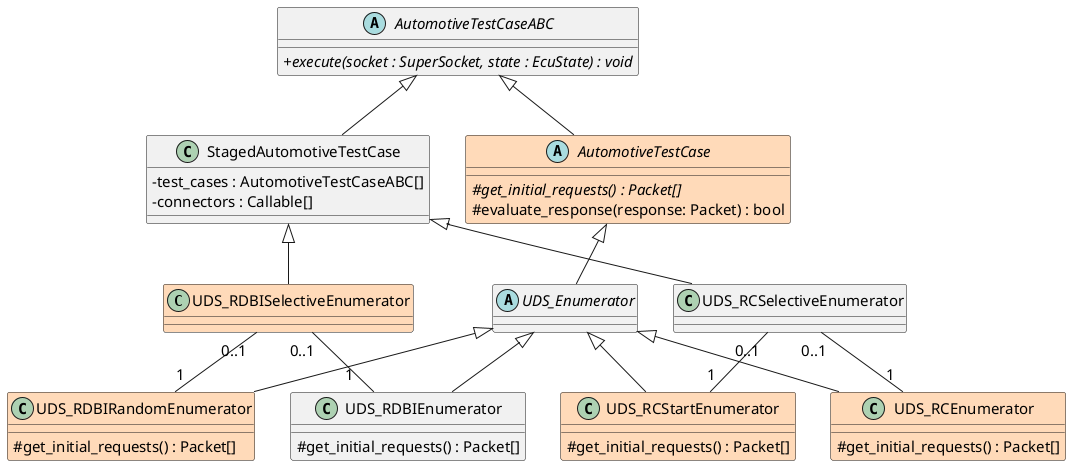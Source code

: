 @startuml enumerators

skinparam classAttributeIconSize 0
skinparam defaultFontSize 15

UDS_RDBISelectiveEnumerator "0..1" -down- "1   " UDS_RDBIEnumerator
UDS_RDBISelectiveEnumerator "0..1" -down- "1" UDS_RDBIRandomEnumerator

UDS_RCSelectiveEnumerator "0..1" -down- "1" UDS_RCEnumerator
UDS_RCSelectiveEnumerator "0..1" -down- "1" UDS_RCStartEnumerator

abstract AutomotiveTestCaseABC {
    {abstract} + execute(socket : SuperSocket, state : EcuState) : void
}

abstract AutomotiveTestCase #back:PeachPuff {
    {abstract} # get_initial_requests() : Packet[]
    # evaluate_response(response: Packet) : bool
}

abstract UDS_Enumerator {
}

class UDS_RDBISelectiveEnumerator #back:PeachPuff

class UDS_RDBIRandomEnumerator #back:PeachPuff {
    # get_initial_requests() : Packet[]
}

class UDS_RDBIEnumerator {
    # get_initial_requests() : Packet[]
}

class UDS_RCEnumerator #back:PeachPuff {
    # get_initial_requests() : Packet[]
}

class UDS_RCStartEnumerator #back:PeachPuff {
    # get_initial_requests() : Packet[]
}

class StagedAutomotiveTestCase {
    - test_cases : AutomotiveTestCaseABC[]
    - connectors : Callable[]
}

AutomotiveTestCaseABC <|-- AutomotiveTestCase
AutomotiveTestCaseABC <|-- StagedAutomotiveTestCase

AutomotiveTestCase <|-- UDS_Enumerator

UDS_Enumerator <|-- UDS_RCEnumerator
UDS_Enumerator <|-- UDS_RCStartEnumerator
UDS_Enumerator <|-- UDS_RDBIEnumerator
UDS_Enumerator <|-- UDS_RDBIRandomEnumerator

StagedAutomotiveTestCase <|-- UDS_RDBISelectiveEnumerator
StagedAutomotiveTestCase <|-- UDS_RCSelectiveEnumerator



@enduml
